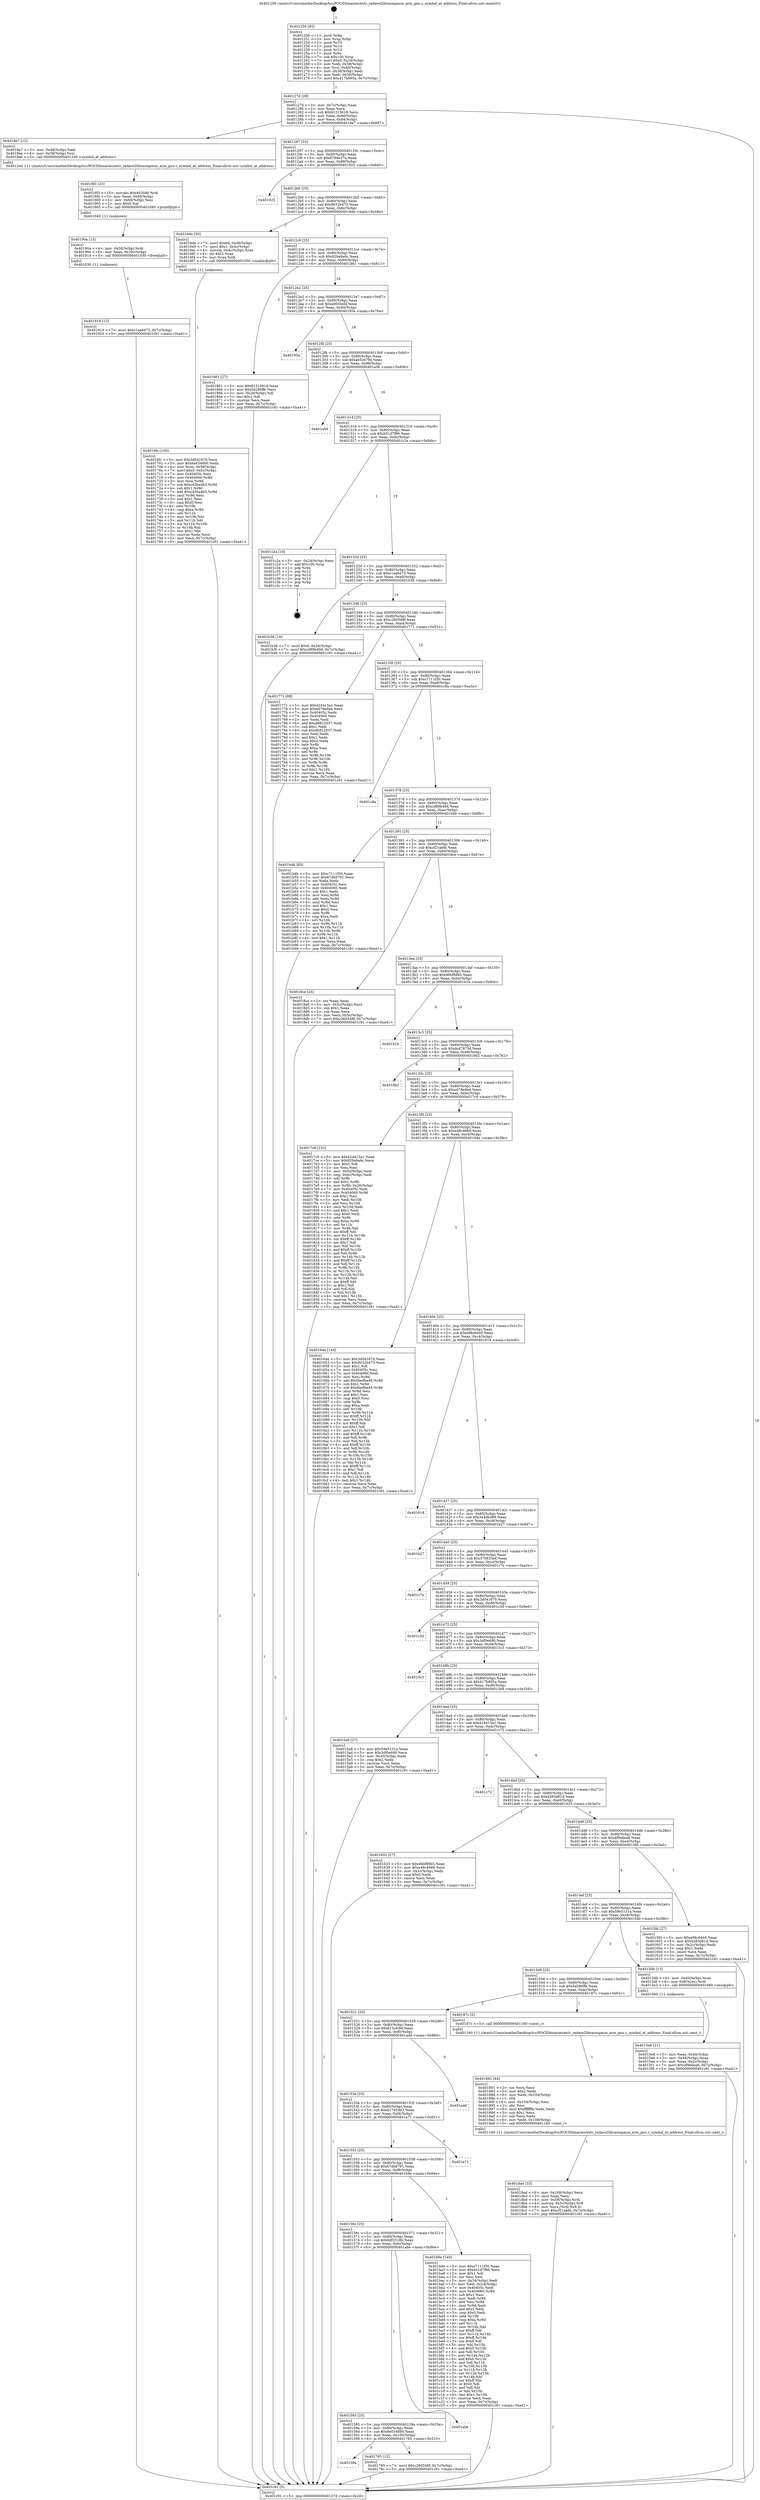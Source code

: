 digraph "0x401250" {
  label = "0x401250 (/mnt/c/Users/mathe/Desktop/tcc/POCII/binaries/extr_radare2librasmpasm_arm_gnu.c_symbol_at_address_Final-ollvm.out::main(0))"
  labelloc = "t"
  node[shape=record]

  Entry [label="",width=0.3,height=0.3,shape=circle,fillcolor=black,style=filled]
  "0x40127d" [label="{
     0x40127d [26]\l
     | [instrs]\l
     &nbsp;&nbsp;0x40127d \<+3\>: mov -0x7c(%rbp),%eax\l
     &nbsp;&nbsp;0x401280 \<+2\>: mov %eax,%ecx\l
     &nbsp;&nbsp;0x401282 \<+6\>: sub $0x81315618,%ecx\l
     &nbsp;&nbsp;0x401288 \<+3\>: mov %eax,-0x80(%rbp)\l
     &nbsp;&nbsp;0x40128b \<+6\>: mov %ecx,-0x84(%rbp)\l
     &nbsp;&nbsp;0x401291 \<+6\>: je 00000000004018e7 \<main+0x697\>\l
  }"]
  "0x4018e7" [label="{
     0x4018e7 [12]\l
     | [instrs]\l
     &nbsp;&nbsp;0x4018e7 \<+3\>: mov -0x48(%rbp),%edi\l
     &nbsp;&nbsp;0x4018ea \<+4\>: mov -0x58(%rbp),%rsi\l
     &nbsp;&nbsp;0x4018ee \<+5\>: call 0000000000401240 \<symbol_at_address\>\l
     | [calls]\l
     &nbsp;&nbsp;0x401240 \{1\} (/mnt/c/Users/mathe/Desktop/tcc/POCII/binaries/extr_radare2librasmpasm_arm_gnu.c_symbol_at_address_Final-ollvm.out::symbol_at_address)\l
  }"]
  "0x401297" [label="{
     0x401297 [25]\l
     | [instrs]\l
     &nbsp;&nbsp;0x401297 \<+5\>: jmp 000000000040129c \<main+0x4c\>\l
     &nbsp;&nbsp;0x40129c \<+3\>: mov -0x80(%rbp),%eax\l
     &nbsp;&nbsp;0x40129f \<+5\>: sub $0x8794b27a,%eax\l
     &nbsp;&nbsp;0x4012a4 \<+6\>: mov %eax,-0x88(%rbp)\l
     &nbsp;&nbsp;0x4012aa \<+6\>: je 0000000000401925 \<main+0x6d5\>\l
  }"]
  Exit [label="",width=0.3,height=0.3,shape=circle,fillcolor=black,style=filled,peripheries=2]
  "0x401925" [label="{
     0x401925\l
  }", style=dashed]
  "0x4012b0" [label="{
     0x4012b0 [25]\l
     | [instrs]\l
     &nbsp;&nbsp;0x4012b0 \<+5\>: jmp 00000000004012b5 \<main+0x65\>\l
     &nbsp;&nbsp;0x4012b5 \<+3\>: mov -0x80(%rbp),%eax\l
     &nbsp;&nbsp;0x4012b8 \<+5\>: sub $0x9032b473,%eax\l
     &nbsp;&nbsp;0x4012bd \<+6\>: mov %eax,-0x8c(%rbp)\l
     &nbsp;&nbsp;0x4012c3 \<+6\>: je 00000000004016de \<main+0x48e\>\l
  }"]
  "0x401919" [label="{
     0x401919 [12]\l
     | [instrs]\l
     &nbsp;&nbsp;0x401919 \<+7\>: movl $0xc1aa6d73,-0x7c(%rbp)\l
     &nbsp;&nbsp;0x401920 \<+5\>: jmp 0000000000401c91 \<main+0xa41\>\l
  }"]
  "0x4016de" [label="{
     0x4016de [30]\l
     | [instrs]\l
     &nbsp;&nbsp;0x4016de \<+7\>: movl $0x64,-0x48(%rbp)\l
     &nbsp;&nbsp;0x4016e5 \<+7\>: movl $0x1,-0x4c(%rbp)\l
     &nbsp;&nbsp;0x4016ec \<+4\>: movslq -0x4c(%rbp),%rax\l
     &nbsp;&nbsp;0x4016f0 \<+4\>: shl $0x2,%rax\l
     &nbsp;&nbsp;0x4016f4 \<+3\>: mov %rax,%rdi\l
     &nbsp;&nbsp;0x4016f7 \<+5\>: call 0000000000401050 \<malloc@plt\>\l
     | [calls]\l
     &nbsp;&nbsp;0x401050 \{1\} (unknown)\l
  }"]
  "0x4012c9" [label="{
     0x4012c9 [25]\l
     | [instrs]\l
     &nbsp;&nbsp;0x4012c9 \<+5\>: jmp 00000000004012ce \<main+0x7e\>\l
     &nbsp;&nbsp;0x4012ce \<+3\>: mov -0x80(%rbp),%eax\l
     &nbsp;&nbsp;0x4012d1 \<+5\>: sub $0x929a9a6c,%eax\l
     &nbsp;&nbsp;0x4012d6 \<+6\>: mov %eax,-0x90(%rbp)\l
     &nbsp;&nbsp;0x4012dc \<+6\>: je 0000000000401861 \<main+0x611\>\l
  }"]
  "0x40190a" [label="{
     0x40190a [15]\l
     | [instrs]\l
     &nbsp;&nbsp;0x40190a \<+4\>: mov -0x58(%rbp),%rdi\l
     &nbsp;&nbsp;0x40190e \<+6\>: mov %eax,-0x10c(%rbp)\l
     &nbsp;&nbsp;0x401914 \<+5\>: call 0000000000401030 \<free@plt\>\l
     | [calls]\l
     &nbsp;&nbsp;0x401030 \{1\} (unknown)\l
  }"]
  "0x401861" [label="{
     0x401861 [27]\l
     | [instrs]\l
     &nbsp;&nbsp;0x401861 \<+5\>: mov $0x81315618,%eax\l
     &nbsp;&nbsp;0x401866 \<+5\>: mov $0x5d286ffe,%ecx\l
     &nbsp;&nbsp;0x40186b \<+3\>: mov -0x26(%rbp),%dl\l
     &nbsp;&nbsp;0x40186e \<+3\>: test $0x1,%dl\l
     &nbsp;&nbsp;0x401871 \<+3\>: cmovne %ecx,%eax\l
     &nbsp;&nbsp;0x401874 \<+3\>: mov %eax,-0x7c(%rbp)\l
     &nbsp;&nbsp;0x401877 \<+5\>: jmp 0000000000401c91 \<main+0xa41\>\l
  }"]
  "0x4012e2" [label="{
     0x4012e2 [25]\l
     | [instrs]\l
     &nbsp;&nbsp;0x4012e2 \<+5\>: jmp 00000000004012e7 \<main+0x97\>\l
     &nbsp;&nbsp;0x4012e7 \<+3\>: mov -0x80(%rbp),%eax\l
     &nbsp;&nbsp;0x4012ea \<+5\>: sub $0xa0650ebf,%eax\l
     &nbsp;&nbsp;0x4012ef \<+6\>: mov %eax,-0x94(%rbp)\l
     &nbsp;&nbsp;0x4012f5 \<+6\>: je 000000000040195a \<main+0x70a\>\l
  }"]
  "0x4018f3" [label="{
     0x4018f3 [23]\l
     | [instrs]\l
     &nbsp;&nbsp;0x4018f3 \<+10\>: movabs $0x4020d6,%rdi\l
     &nbsp;&nbsp;0x4018fd \<+3\>: mov %eax,-0x60(%rbp)\l
     &nbsp;&nbsp;0x401900 \<+3\>: mov -0x60(%rbp),%esi\l
     &nbsp;&nbsp;0x401903 \<+2\>: mov $0x0,%al\l
     &nbsp;&nbsp;0x401905 \<+5\>: call 0000000000401040 \<printf@plt\>\l
     | [calls]\l
     &nbsp;&nbsp;0x401040 \{1\} (unknown)\l
  }"]
  "0x40195a" [label="{
     0x40195a\l
  }", style=dashed]
  "0x4012fb" [label="{
     0x4012fb [25]\l
     | [instrs]\l
     &nbsp;&nbsp;0x4012fb \<+5\>: jmp 0000000000401300 \<main+0xb0\>\l
     &nbsp;&nbsp;0x401300 \<+3\>: mov -0x80(%rbp),%eax\l
     &nbsp;&nbsp;0x401303 \<+5\>: sub $0xa65ce794,%eax\l
     &nbsp;&nbsp;0x401308 \<+6\>: mov %eax,-0x98(%rbp)\l
     &nbsp;&nbsp;0x40130e \<+6\>: je 0000000000401a56 \<main+0x806\>\l
  }"]
  "0x4018ad" [label="{
     0x4018ad [33]\l
     | [instrs]\l
     &nbsp;&nbsp;0x4018ad \<+6\>: mov -0x108(%rbp),%ecx\l
     &nbsp;&nbsp;0x4018b3 \<+3\>: imul %eax,%ecx\l
     &nbsp;&nbsp;0x4018b6 \<+4\>: mov -0x58(%rbp),%rdi\l
     &nbsp;&nbsp;0x4018ba \<+4\>: movslq -0x5c(%rbp),%r8\l
     &nbsp;&nbsp;0x4018be \<+4\>: mov %ecx,(%rdi,%r8,4)\l
     &nbsp;&nbsp;0x4018c2 \<+7\>: movl $0xcf21abfd,-0x7c(%rbp)\l
     &nbsp;&nbsp;0x4018c9 \<+5\>: jmp 0000000000401c91 \<main+0xa41\>\l
  }"]
  "0x401a56" [label="{
     0x401a56\l
  }", style=dashed]
  "0x401314" [label="{
     0x401314 [25]\l
     | [instrs]\l
     &nbsp;&nbsp;0x401314 \<+5\>: jmp 0000000000401319 \<main+0xc9\>\l
     &nbsp;&nbsp;0x401319 \<+3\>: mov -0x80(%rbp),%eax\l
     &nbsp;&nbsp;0x40131c \<+5\>: sub $0xb51d7f86,%eax\l
     &nbsp;&nbsp;0x401321 \<+6\>: mov %eax,-0x9c(%rbp)\l
     &nbsp;&nbsp;0x401327 \<+6\>: je 0000000000401c2a \<main+0x9da\>\l
  }"]
  "0x401881" [label="{
     0x401881 [44]\l
     | [instrs]\l
     &nbsp;&nbsp;0x401881 \<+2\>: xor %ecx,%ecx\l
     &nbsp;&nbsp;0x401883 \<+5\>: mov $0x2,%edx\l
     &nbsp;&nbsp;0x401888 \<+6\>: mov %edx,-0x104(%rbp)\l
     &nbsp;&nbsp;0x40188e \<+1\>: cltd\l
     &nbsp;&nbsp;0x40188f \<+6\>: mov -0x104(%rbp),%esi\l
     &nbsp;&nbsp;0x401895 \<+2\>: idiv %esi\l
     &nbsp;&nbsp;0x401897 \<+6\>: imul $0xfffffffe,%edx,%edx\l
     &nbsp;&nbsp;0x40189d \<+3\>: sub $0x1,%ecx\l
     &nbsp;&nbsp;0x4018a0 \<+2\>: sub %ecx,%edx\l
     &nbsp;&nbsp;0x4018a2 \<+6\>: mov %edx,-0x108(%rbp)\l
     &nbsp;&nbsp;0x4018a8 \<+5\>: call 0000000000401160 \<next_i\>\l
     | [calls]\l
     &nbsp;&nbsp;0x401160 \{1\} (/mnt/c/Users/mathe/Desktop/tcc/POCII/binaries/extr_radare2librasmpasm_arm_gnu.c_symbol_at_address_Final-ollvm.out::next_i)\l
  }"]
  "0x401c2a" [label="{
     0x401c2a [19]\l
     | [instrs]\l
     &nbsp;&nbsp;0x401c2a \<+3\>: mov -0x24(%rbp),%eax\l
     &nbsp;&nbsp;0x401c2d \<+7\>: add $0x100,%rsp\l
     &nbsp;&nbsp;0x401c34 \<+1\>: pop %rbx\l
     &nbsp;&nbsp;0x401c35 \<+2\>: pop %r12\l
     &nbsp;&nbsp;0x401c37 \<+2\>: pop %r14\l
     &nbsp;&nbsp;0x401c39 \<+2\>: pop %r15\l
     &nbsp;&nbsp;0x401c3b \<+1\>: pop %rbp\l
     &nbsp;&nbsp;0x401c3c \<+1\>: ret\l
  }"]
  "0x40132d" [label="{
     0x40132d [25]\l
     | [instrs]\l
     &nbsp;&nbsp;0x40132d \<+5\>: jmp 0000000000401332 \<main+0xe2\>\l
     &nbsp;&nbsp;0x401332 \<+3\>: mov -0x80(%rbp),%eax\l
     &nbsp;&nbsp;0x401335 \<+5\>: sub $0xc1aa6d73,%eax\l
     &nbsp;&nbsp;0x40133a \<+6\>: mov %eax,-0xa0(%rbp)\l
     &nbsp;&nbsp;0x401340 \<+6\>: je 0000000000401b38 \<main+0x8e8\>\l
  }"]
  "0x40159e" [label="{
     0x40159e\l
  }", style=dashed]
  "0x401b38" [label="{
     0x401b38 [19]\l
     | [instrs]\l
     &nbsp;&nbsp;0x401b38 \<+7\>: movl $0x0,-0x34(%rbp)\l
     &nbsp;&nbsp;0x401b3f \<+7\>: movl $0xcd89b49d,-0x7c(%rbp)\l
     &nbsp;&nbsp;0x401b46 \<+5\>: jmp 0000000000401c91 \<main+0xa41\>\l
  }"]
  "0x401346" [label="{
     0x401346 [25]\l
     | [instrs]\l
     &nbsp;&nbsp;0x401346 \<+5\>: jmp 000000000040134b \<main+0xfb\>\l
     &nbsp;&nbsp;0x40134b \<+3\>: mov -0x80(%rbp),%eax\l
     &nbsp;&nbsp;0x40134e \<+5\>: sub $0xc260548f,%eax\l
     &nbsp;&nbsp;0x401353 \<+6\>: mov %eax,-0xa4(%rbp)\l
     &nbsp;&nbsp;0x401359 \<+6\>: je 0000000000401771 \<main+0x521\>\l
  }"]
  "0x401765" [label="{
     0x401765 [12]\l
     | [instrs]\l
     &nbsp;&nbsp;0x401765 \<+7\>: movl $0xc260548f,-0x7c(%rbp)\l
     &nbsp;&nbsp;0x40176c \<+5\>: jmp 0000000000401c91 \<main+0xa41\>\l
  }"]
  "0x401771" [label="{
     0x401771 [88]\l
     | [instrs]\l
     &nbsp;&nbsp;0x401771 \<+5\>: mov $0x424415a1,%eax\l
     &nbsp;&nbsp;0x401776 \<+5\>: mov $0xe078e9a4,%ecx\l
     &nbsp;&nbsp;0x40177b \<+7\>: mov 0x40405c,%edx\l
     &nbsp;&nbsp;0x401782 \<+7\>: mov 0x404060,%esi\l
     &nbsp;&nbsp;0x401789 \<+2\>: mov %edx,%edi\l
     &nbsp;&nbsp;0x40178b \<+6\>: add $0xd6822037,%edi\l
     &nbsp;&nbsp;0x401791 \<+3\>: sub $0x1,%edi\l
     &nbsp;&nbsp;0x401794 \<+6\>: sub $0xd6822037,%edi\l
     &nbsp;&nbsp;0x40179a \<+3\>: imul %edi,%edx\l
     &nbsp;&nbsp;0x40179d \<+3\>: and $0x1,%edx\l
     &nbsp;&nbsp;0x4017a0 \<+3\>: cmp $0x0,%edx\l
     &nbsp;&nbsp;0x4017a3 \<+4\>: sete %r8b\l
     &nbsp;&nbsp;0x4017a7 \<+3\>: cmp $0xa,%esi\l
     &nbsp;&nbsp;0x4017aa \<+4\>: setl %r9b\l
     &nbsp;&nbsp;0x4017ae \<+3\>: mov %r8b,%r10b\l
     &nbsp;&nbsp;0x4017b1 \<+3\>: and %r9b,%r10b\l
     &nbsp;&nbsp;0x4017b4 \<+3\>: xor %r9b,%r8b\l
     &nbsp;&nbsp;0x4017b7 \<+3\>: or %r8b,%r10b\l
     &nbsp;&nbsp;0x4017ba \<+4\>: test $0x1,%r10b\l
     &nbsp;&nbsp;0x4017be \<+3\>: cmovne %ecx,%eax\l
     &nbsp;&nbsp;0x4017c1 \<+3\>: mov %eax,-0x7c(%rbp)\l
     &nbsp;&nbsp;0x4017c4 \<+5\>: jmp 0000000000401c91 \<main+0xa41\>\l
  }"]
  "0x40135f" [label="{
     0x40135f [25]\l
     | [instrs]\l
     &nbsp;&nbsp;0x40135f \<+5\>: jmp 0000000000401364 \<main+0x114\>\l
     &nbsp;&nbsp;0x401364 \<+3\>: mov -0x80(%rbp),%eax\l
     &nbsp;&nbsp;0x401367 \<+5\>: sub $0xc7111f30,%eax\l
     &nbsp;&nbsp;0x40136c \<+6\>: mov %eax,-0xa8(%rbp)\l
     &nbsp;&nbsp;0x401372 \<+6\>: je 0000000000401c8a \<main+0xa3a\>\l
  }"]
  "0x401585" [label="{
     0x401585 [25]\l
     | [instrs]\l
     &nbsp;&nbsp;0x401585 \<+5\>: jmp 000000000040158a \<main+0x33a\>\l
     &nbsp;&nbsp;0x40158a \<+3\>: mov -0x80(%rbp),%eax\l
     &nbsp;&nbsp;0x40158d \<+5\>: sub $0x6e0346b0,%eax\l
     &nbsp;&nbsp;0x401592 \<+6\>: mov %eax,-0x100(%rbp)\l
     &nbsp;&nbsp;0x401598 \<+6\>: je 0000000000401765 \<main+0x515\>\l
  }"]
  "0x401c8a" [label="{
     0x401c8a\l
  }", style=dashed]
  "0x401378" [label="{
     0x401378 [25]\l
     | [instrs]\l
     &nbsp;&nbsp;0x401378 \<+5\>: jmp 000000000040137d \<main+0x12d\>\l
     &nbsp;&nbsp;0x40137d \<+3\>: mov -0x80(%rbp),%eax\l
     &nbsp;&nbsp;0x401380 \<+5\>: sub $0xcd89b49d,%eax\l
     &nbsp;&nbsp;0x401385 \<+6\>: mov %eax,-0xac(%rbp)\l
     &nbsp;&nbsp;0x40138b \<+6\>: je 0000000000401b4b \<main+0x8fb\>\l
  }"]
  "0x401abe" [label="{
     0x401abe\l
  }", style=dashed]
  "0x401b4b" [label="{
     0x401b4b [83]\l
     | [instrs]\l
     &nbsp;&nbsp;0x401b4b \<+5\>: mov $0xc7111f30,%eax\l
     &nbsp;&nbsp;0x401b50 \<+5\>: mov $0x67db6791,%ecx\l
     &nbsp;&nbsp;0x401b55 \<+2\>: xor %edx,%edx\l
     &nbsp;&nbsp;0x401b57 \<+7\>: mov 0x40405c,%esi\l
     &nbsp;&nbsp;0x401b5e \<+7\>: mov 0x404060,%edi\l
     &nbsp;&nbsp;0x401b65 \<+3\>: sub $0x1,%edx\l
     &nbsp;&nbsp;0x401b68 \<+3\>: mov %esi,%r8d\l
     &nbsp;&nbsp;0x401b6b \<+3\>: add %edx,%r8d\l
     &nbsp;&nbsp;0x401b6e \<+4\>: imul %r8d,%esi\l
     &nbsp;&nbsp;0x401b72 \<+3\>: and $0x1,%esi\l
     &nbsp;&nbsp;0x401b75 \<+3\>: cmp $0x0,%esi\l
     &nbsp;&nbsp;0x401b78 \<+4\>: sete %r9b\l
     &nbsp;&nbsp;0x401b7c \<+3\>: cmp $0xa,%edi\l
     &nbsp;&nbsp;0x401b7f \<+4\>: setl %r10b\l
     &nbsp;&nbsp;0x401b83 \<+3\>: mov %r9b,%r11b\l
     &nbsp;&nbsp;0x401b86 \<+3\>: and %r10b,%r11b\l
     &nbsp;&nbsp;0x401b89 \<+3\>: xor %r10b,%r9b\l
     &nbsp;&nbsp;0x401b8c \<+3\>: or %r9b,%r11b\l
     &nbsp;&nbsp;0x401b8f \<+4\>: test $0x1,%r11b\l
     &nbsp;&nbsp;0x401b93 \<+3\>: cmovne %ecx,%eax\l
     &nbsp;&nbsp;0x401b96 \<+3\>: mov %eax,-0x7c(%rbp)\l
     &nbsp;&nbsp;0x401b99 \<+5\>: jmp 0000000000401c91 \<main+0xa41\>\l
  }"]
  "0x401391" [label="{
     0x401391 [25]\l
     | [instrs]\l
     &nbsp;&nbsp;0x401391 \<+5\>: jmp 0000000000401396 \<main+0x146\>\l
     &nbsp;&nbsp;0x401396 \<+3\>: mov -0x80(%rbp),%eax\l
     &nbsp;&nbsp;0x401399 \<+5\>: sub $0xcf21abfd,%eax\l
     &nbsp;&nbsp;0x40139e \<+6\>: mov %eax,-0xb0(%rbp)\l
     &nbsp;&nbsp;0x4013a4 \<+6\>: je 00000000004018ce \<main+0x67e\>\l
  }"]
  "0x40156c" [label="{
     0x40156c [25]\l
     | [instrs]\l
     &nbsp;&nbsp;0x40156c \<+5\>: jmp 0000000000401571 \<main+0x321\>\l
     &nbsp;&nbsp;0x401571 \<+3\>: mov -0x80(%rbp),%eax\l
     &nbsp;&nbsp;0x401574 \<+5\>: sub $0x6df2318b,%eax\l
     &nbsp;&nbsp;0x401579 \<+6\>: mov %eax,-0xfc(%rbp)\l
     &nbsp;&nbsp;0x40157f \<+6\>: je 0000000000401abe \<main+0x86e\>\l
  }"]
  "0x4018ce" [label="{
     0x4018ce [25]\l
     | [instrs]\l
     &nbsp;&nbsp;0x4018ce \<+2\>: xor %eax,%eax\l
     &nbsp;&nbsp;0x4018d0 \<+3\>: mov -0x5c(%rbp),%ecx\l
     &nbsp;&nbsp;0x4018d3 \<+3\>: sub $0x1,%eax\l
     &nbsp;&nbsp;0x4018d6 \<+2\>: sub %eax,%ecx\l
     &nbsp;&nbsp;0x4018d8 \<+3\>: mov %ecx,-0x5c(%rbp)\l
     &nbsp;&nbsp;0x4018db \<+7\>: movl $0xc260548f,-0x7c(%rbp)\l
     &nbsp;&nbsp;0x4018e2 \<+5\>: jmp 0000000000401c91 \<main+0xa41\>\l
  }"]
  "0x4013aa" [label="{
     0x4013aa [25]\l
     | [instrs]\l
     &nbsp;&nbsp;0x4013aa \<+5\>: jmp 00000000004013af \<main+0x15f\>\l
     &nbsp;&nbsp;0x4013af \<+3\>: mov -0x80(%rbp),%eax\l
     &nbsp;&nbsp;0x4013b2 \<+5\>: sub $0xd6bf88b5,%eax\l
     &nbsp;&nbsp;0x4013b7 \<+6\>: mov %eax,-0xb4(%rbp)\l
     &nbsp;&nbsp;0x4013bd \<+6\>: je 0000000000401b1b \<main+0x8cb\>\l
  }"]
  "0x401b9e" [label="{
     0x401b9e [140]\l
     | [instrs]\l
     &nbsp;&nbsp;0x401b9e \<+5\>: mov $0xc7111f30,%eax\l
     &nbsp;&nbsp;0x401ba3 \<+5\>: mov $0xb51d7f86,%ecx\l
     &nbsp;&nbsp;0x401ba8 \<+2\>: mov $0x1,%dl\l
     &nbsp;&nbsp;0x401baa \<+2\>: xor %esi,%esi\l
     &nbsp;&nbsp;0x401bac \<+3\>: mov -0x34(%rbp),%edi\l
     &nbsp;&nbsp;0x401baf \<+3\>: mov %edi,-0x24(%rbp)\l
     &nbsp;&nbsp;0x401bb2 \<+7\>: mov 0x40405c,%edi\l
     &nbsp;&nbsp;0x401bb9 \<+8\>: mov 0x404060,%r8d\l
     &nbsp;&nbsp;0x401bc1 \<+3\>: sub $0x1,%esi\l
     &nbsp;&nbsp;0x401bc4 \<+3\>: mov %edi,%r9d\l
     &nbsp;&nbsp;0x401bc7 \<+3\>: add %esi,%r9d\l
     &nbsp;&nbsp;0x401bca \<+4\>: imul %r9d,%edi\l
     &nbsp;&nbsp;0x401bce \<+3\>: and $0x1,%edi\l
     &nbsp;&nbsp;0x401bd1 \<+3\>: cmp $0x0,%edi\l
     &nbsp;&nbsp;0x401bd4 \<+4\>: sete %r10b\l
     &nbsp;&nbsp;0x401bd8 \<+4\>: cmp $0xa,%r8d\l
     &nbsp;&nbsp;0x401bdc \<+4\>: setl %r11b\l
     &nbsp;&nbsp;0x401be0 \<+3\>: mov %r10b,%bl\l
     &nbsp;&nbsp;0x401be3 \<+3\>: xor $0xff,%bl\l
     &nbsp;&nbsp;0x401be6 \<+3\>: mov %r11b,%r14b\l
     &nbsp;&nbsp;0x401be9 \<+4\>: xor $0xff,%r14b\l
     &nbsp;&nbsp;0x401bed \<+3\>: xor $0x0,%dl\l
     &nbsp;&nbsp;0x401bf0 \<+3\>: mov %bl,%r15b\l
     &nbsp;&nbsp;0x401bf3 \<+4\>: and $0x0,%r15b\l
     &nbsp;&nbsp;0x401bf7 \<+3\>: and %dl,%r10b\l
     &nbsp;&nbsp;0x401bfa \<+3\>: mov %r14b,%r12b\l
     &nbsp;&nbsp;0x401bfd \<+4\>: and $0x0,%r12b\l
     &nbsp;&nbsp;0x401c01 \<+3\>: and %dl,%r11b\l
     &nbsp;&nbsp;0x401c04 \<+3\>: or %r10b,%r15b\l
     &nbsp;&nbsp;0x401c07 \<+3\>: or %r11b,%r12b\l
     &nbsp;&nbsp;0x401c0a \<+3\>: xor %r12b,%r15b\l
     &nbsp;&nbsp;0x401c0d \<+3\>: or %r14b,%bl\l
     &nbsp;&nbsp;0x401c10 \<+3\>: xor $0xff,%bl\l
     &nbsp;&nbsp;0x401c13 \<+3\>: or $0x0,%dl\l
     &nbsp;&nbsp;0x401c16 \<+2\>: and %dl,%bl\l
     &nbsp;&nbsp;0x401c18 \<+3\>: or %bl,%r15b\l
     &nbsp;&nbsp;0x401c1b \<+4\>: test $0x1,%r15b\l
     &nbsp;&nbsp;0x401c1f \<+3\>: cmovne %ecx,%eax\l
     &nbsp;&nbsp;0x401c22 \<+3\>: mov %eax,-0x7c(%rbp)\l
     &nbsp;&nbsp;0x401c25 \<+5\>: jmp 0000000000401c91 \<main+0xa41\>\l
  }"]
  "0x401b1b" [label="{
     0x401b1b\l
  }", style=dashed]
  "0x4013c3" [label="{
     0x4013c3 [25]\l
     | [instrs]\l
     &nbsp;&nbsp;0x4013c3 \<+5\>: jmp 00000000004013c8 \<main+0x178\>\l
     &nbsp;&nbsp;0x4013c8 \<+3\>: mov -0x80(%rbp),%eax\l
     &nbsp;&nbsp;0x4013cb \<+5\>: sub $0xdcd7973d,%eax\l
     &nbsp;&nbsp;0x4013d0 \<+6\>: mov %eax,-0xb8(%rbp)\l
     &nbsp;&nbsp;0x4013d6 \<+6\>: je 00000000004019b2 \<main+0x762\>\l
  }"]
  "0x401553" [label="{
     0x401553 [25]\l
     | [instrs]\l
     &nbsp;&nbsp;0x401553 \<+5\>: jmp 0000000000401558 \<main+0x308\>\l
     &nbsp;&nbsp;0x401558 \<+3\>: mov -0x80(%rbp),%eax\l
     &nbsp;&nbsp;0x40155b \<+5\>: sub $0x67db6791,%eax\l
     &nbsp;&nbsp;0x401560 \<+6\>: mov %eax,-0xf8(%rbp)\l
     &nbsp;&nbsp;0x401566 \<+6\>: je 0000000000401b9e \<main+0x94e\>\l
  }"]
  "0x4019b2" [label="{
     0x4019b2\l
  }", style=dashed]
  "0x4013dc" [label="{
     0x4013dc [25]\l
     | [instrs]\l
     &nbsp;&nbsp;0x4013dc \<+5\>: jmp 00000000004013e1 \<main+0x191\>\l
     &nbsp;&nbsp;0x4013e1 \<+3\>: mov -0x80(%rbp),%eax\l
     &nbsp;&nbsp;0x4013e4 \<+5\>: sub $0xe078e9a4,%eax\l
     &nbsp;&nbsp;0x4013e9 \<+6\>: mov %eax,-0xbc(%rbp)\l
     &nbsp;&nbsp;0x4013ef \<+6\>: je 00000000004017c9 \<main+0x579\>\l
  }"]
  "0x401a71" [label="{
     0x401a71\l
  }", style=dashed]
  "0x4017c9" [label="{
     0x4017c9 [152]\l
     | [instrs]\l
     &nbsp;&nbsp;0x4017c9 \<+5\>: mov $0x424415a1,%eax\l
     &nbsp;&nbsp;0x4017ce \<+5\>: mov $0x929a9a6c,%ecx\l
     &nbsp;&nbsp;0x4017d3 \<+2\>: mov $0x1,%dl\l
     &nbsp;&nbsp;0x4017d5 \<+2\>: xor %esi,%esi\l
     &nbsp;&nbsp;0x4017d7 \<+3\>: mov -0x5c(%rbp),%edi\l
     &nbsp;&nbsp;0x4017da \<+3\>: cmp -0x4c(%rbp),%edi\l
     &nbsp;&nbsp;0x4017dd \<+4\>: setl %r8b\l
     &nbsp;&nbsp;0x4017e1 \<+4\>: and $0x1,%r8b\l
     &nbsp;&nbsp;0x4017e5 \<+4\>: mov %r8b,-0x26(%rbp)\l
     &nbsp;&nbsp;0x4017e9 \<+7\>: mov 0x40405c,%edi\l
     &nbsp;&nbsp;0x4017f0 \<+8\>: mov 0x404060,%r9d\l
     &nbsp;&nbsp;0x4017f8 \<+3\>: sub $0x1,%esi\l
     &nbsp;&nbsp;0x4017fb \<+3\>: mov %edi,%r10d\l
     &nbsp;&nbsp;0x4017fe \<+3\>: add %esi,%r10d\l
     &nbsp;&nbsp;0x401801 \<+4\>: imul %r10d,%edi\l
     &nbsp;&nbsp;0x401805 \<+3\>: and $0x1,%edi\l
     &nbsp;&nbsp;0x401808 \<+3\>: cmp $0x0,%edi\l
     &nbsp;&nbsp;0x40180b \<+4\>: sete %r8b\l
     &nbsp;&nbsp;0x40180f \<+4\>: cmp $0xa,%r9d\l
     &nbsp;&nbsp;0x401813 \<+4\>: setl %r11b\l
     &nbsp;&nbsp;0x401817 \<+3\>: mov %r8b,%bl\l
     &nbsp;&nbsp;0x40181a \<+3\>: xor $0xff,%bl\l
     &nbsp;&nbsp;0x40181d \<+3\>: mov %r11b,%r14b\l
     &nbsp;&nbsp;0x401820 \<+4\>: xor $0xff,%r14b\l
     &nbsp;&nbsp;0x401824 \<+3\>: xor $0x1,%dl\l
     &nbsp;&nbsp;0x401827 \<+3\>: mov %bl,%r15b\l
     &nbsp;&nbsp;0x40182a \<+4\>: and $0xff,%r15b\l
     &nbsp;&nbsp;0x40182e \<+3\>: and %dl,%r8b\l
     &nbsp;&nbsp;0x401831 \<+3\>: mov %r14b,%r12b\l
     &nbsp;&nbsp;0x401834 \<+4\>: and $0xff,%r12b\l
     &nbsp;&nbsp;0x401838 \<+3\>: and %dl,%r11b\l
     &nbsp;&nbsp;0x40183b \<+3\>: or %r8b,%r15b\l
     &nbsp;&nbsp;0x40183e \<+3\>: or %r11b,%r12b\l
     &nbsp;&nbsp;0x401841 \<+3\>: xor %r12b,%r15b\l
     &nbsp;&nbsp;0x401844 \<+3\>: or %r14b,%bl\l
     &nbsp;&nbsp;0x401847 \<+3\>: xor $0xff,%bl\l
     &nbsp;&nbsp;0x40184a \<+3\>: or $0x1,%dl\l
     &nbsp;&nbsp;0x40184d \<+2\>: and %dl,%bl\l
     &nbsp;&nbsp;0x40184f \<+3\>: or %bl,%r15b\l
     &nbsp;&nbsp;0x401852 \<+4\>: test $0x1,%r15b\l
     &nbsp;&nbsp;0x401856 \<+3\>: cmovne %ecx,%eax\l
     &nbsp;&nbsp;0x401859 \<+3\>: mov %eax,-0x7c(%rbp)\l
     &nbsp;&nbsp;0x40185c \<+5\>: jmp 0000000000401c91 \<main+0xa41\>\l
  }"]
  "0x4013f5" [label="{
     0x4013f5 [25]\l
     | [instrs]\l
     &nbsp;&nbsp;0x4013f5 \<+5\>: jmp 00000000004013fa \<main+0x1aa\>\l
     &nbsp;&nbsp;0x4013fa \<+3\>: mov -0x80(%rbp),%eax\l
     &nbsp;&nbsp;0x4013fd \<+5\>: sub $0xe48c4666,%eax\l
     &nbsp;&nbsp;0x401402 \<+6\>: mov %eax,-0xc0(%rbp)\l
     &nbsp;&nbsp;0x401408 \<+6\>: je 000000000040164e \<main+0x3fe\>\l
  }"]
  "0x40153a" [label="{
     0x40153a [25]\l
     | [instrs]\l
     &nbsp;&nbsp;0x40153a \<+5\>: jmp 000000000040153f \<main+0x2ef\>\l
     &nbsp;&nbsp;0x40153f \<+3\>: mov -0x80(%rbp),%eax\l
     &nbsp;&nbsp;0x401542 \<+5\>: sub $0x61745db3,%eax\l
     &nbsp;&nbsp;0x401547 \<+6\>: mov %eax,-0xf4(%rbp)\l
     &nbsp;&nbsp;0x40154d \<+6\>: je 0000000000401a71 \<main+0x821\>\l
  }"]
  "0x40164e" [label="{
     0x40164e [144]\l
     | [instrs]\l
     &nbsp;&nbsp;0x40164e \<+5\>: mov $0x3d041670,%eax\l
     &nbsp;&nbsp;0x401653 \<+5\>: mov $0x9032b473,%ecx\l
     &nbsp;&nbsp;0x401658 \<+2\>: mov $0x1,%dl\l
     &nbsp;&nbsp;0x40165a \<+7\>: mov 0x40405c,%esi\l
     &nbsp;&nbsp;0x401661 \<+7\>: mov 0x404060,%edi\l
     &nbsp;&nbsp;0x401668 \<+3\>: mov %esi,%r8d\l
     &nbsp;&nbsp;0x40166b \<+7\>: add $0x9aefba48,%r8d\l
     &nbsp;&nbsp;0x401672 \<+4\>: sub $0x1,%r8d\l
     &nbsp;&nbsp;0x401676 \<+7\>: sub $0x9aefba48,%r8d\l
     &nbsp;&nbsp;0x40167d \<+4\>: imul %r8d,%esi\l
     &nbsp;&nbsp;0x401681 \<+3\>: and $0x1,%esi\l
     &nbsp;&nbsp;0x401684 \<+3\>: cmp $0x0,%esi\l
     &nbsp;&nbsp;0x401687 \<+4\>: sete %r9b\l
     &nbsp;&nbsp;0x40168b \<+3\>: cmp $0xa,%edi\l
     &nbsp;&nbsp;0x40168e \<+4\>: setl %r10b\l
     &nbsp;&nbsp;0x401692 \<+3\>: mov %r9b,%r11b\l
     &nbsp;&nbsp;0x401695 \<+4\>: xor $0xff,%r11b\l
     &nbsp;&nbsp;0x401699 \<+3\>: mov %r10b,%bl\l
     &nbsp;&nbsp;0x40169c \<+3\>: xor $0xff,%bl\l
     &nbsp;&nbsp;0x40169f \<+3\>: xor $0x1,%dl\l
     &nbsp;&nbsp;0x4016a2 \<+3\>: mov %r11b,%r14b\l
     &nbsp;&nbsp;0x4016a5 \<+4\>: and $0xff,%r14b\l
     &nbsp;&nbsp;0x4016a9 \<+3\>: and %dl,%r9b\l
     &nbsp;&nbsp;0x4016ac \<+3\>: mov %bl,%r15b\l
     &nbsp;&nbsp;0x4016af \<+4\>: and $0xff,%r15b\l
     &nbsp;&nbsp;0x4016b3 \<+3\>: and %dl,%r10b\l
     &nbsp;&nbsp;0x4016b6 \<+3\>: or %r9b,%r14b\l
     &nbsp;&nbsp;0x4016b9 \<+3\>: or %r10b,%r15b\l
     &nbsp;&nbsp;0x4016bc \<+3\>: xor %r15b,%r14b\l
     &nbsp;&nbsp;0x4016bf \<+3\>: or %bl,%r11b\l
     &nbsp;&nbsp;0x4016c2 \<+4\>: xor $0xff,%r11b\l
     &nbsp;&nbsp;0x4016c6 \<+3\>: or $0x1,%dl\l
     &nbsp;&nbsp;0x4016c9 \<+3\>: and %dl,%r11b\l
     &nbsp;&nbsp;0x4016cc \<+3\>: or %r11b,%r14b\l
     &nbsp;&nbsp;0x4016cf \<+4\>: test $0x1,%r14b\l
     &nbsp;&nbsp;0x4016d3 \<+3\>: cmovne %ecx,%eax\l
     &nbsp;&nbsp;0x4016d6 \<+3\>: mov %eax,-0x7c(%rbp)\l
     &nbsp;&nbsp;0x4016d9 \<+5\>: jmp 0000000000401c91 \<main+0xa41\>\l
  }"]
  "0x40140e" [label="{
     0x40140e [25]\l
     | [instrs]\l
     &nbsp;&nbsp;0x40140e \<+5\>: jmp 0000000000401413 \<main+0x1c3\>\l
     &nbsp;&nbsp;0x401413 \<+3\>: mov -0x80(%rbp),%eax\l
     &nbsp;&nbsp;0x401416 \<+5\>: sub $0xe98c6d40,%eax\l
     &nbsp;&nbsp;0x40141b \<+6\>: mov %eax,-0xc4(%rbp)\l
     &nbsp;&nbsp;0x401421 \<+6\>: je 0000000000401618 \<main+0x3c8\>\l
  }"]
  "0x401add" [label="{
     0x401add\l
  }", style=dashed]
  "0x401618" [label="{
     0x401618\l
  }", style=dashed]
  "0x401427" [label="{
     0x401427 [25]\l
     | [instrs]\l
     &nbsp;&nbsp;0x401427 \<+5\>: jmp 000000000040142c \<main+0x1dc\>\l
     &nbsp;&nbsp;0x40142c \<+3\>: mov -0x80(%rbp),%eax\l
     &nbsp;&nbsp;0x40142f \<+5\>: sub $0x344db389,%eax\l
     &nbsp;&nbsp;0x401434 \<+6\>: mov %eax,-0xc8(%rbp)\l
     &nbsp;&nbsp;0x40143a \<+6\>: je 0000000000401b27 \<main+0x8d7\>\l
  }"]
  "0x401521" [label="{
     0x401521 [25]\l
     | [instrs]\l
     &nbsp;&nbsp;0x401521 \<+5\>: jmp 0000000000401526 \<main+0x2d6\>\l
     &nbsp;&nbsp;0x401526 \<+3\>: mov -0x80(%rbp),%eax\l
     &nbsp;&nbsp;0x401529 \<+5\>: sub $0x613cfc9d,%eax\l
     &nbsp;&nbsp;0x40152e \<+6\>: mov %eax,-0xf0(%rbp)\l
     &nbsp;&nbsp;0x401534 \<+6\>: je 0000000000401add \<main+0x88d\>\l
  }"]
  "0x401b27" [label="{
     0x401b27\l
  }", style=dashed]
  "0x401440" [label="{
     0x401440 [25]\l
     | [instrs]\l
     &nbsp;&nbsp;0x401440 \<+5\>: jmp 0000000000401445 \<main+0x1f5\>\l
     &nbsp;&nbsp;0x401445 \<+3\>: mov -0x80(%rbp),%eax\l
     &nbsp;&nbsp;0x401448 \<+5\>: sub $0x370833a6,%eax\l
     &nbsp;&nbsp;0x40144d \<+6\>: mov %eax,-0xcc(%rbp)\l
     &nbsp;&nbsp;0x401453 \<+6\>: je 0000000000401c7e \<main+0xa2e\>\l
  }"]
  "0x40187c" [label="{
     0x40187c [5]\l
     | [instrs]\l
     &nbsp;&nbsp;0x40187c \<+5\>: call 0000000000401160 \<next_i\>\l
     | [calls]\l
     &nbsp;&nbsp;0x401160 \{1\} (/mnt/c/Users/mathe/Desktop/tcc/POCII/binaries/extr_radare2librasmpasm_arm_gnu.c_symbol_at_address_Final-ollvm.out::next_i)\l
  }"]
  "0x401c7e" [label="{
     0x401c7e\l
  }", style=dashed]
  "0x401459" [label="{
     0x401459 [25]\l
     | [instrs]\l
     &nbsp;&nbsp;0x401459 \<+5\>: jmp 000000000040145e \<main+0x20e\>\l
     &nbsp;&nbsp;0x40145e \<+3\>: mov -0x80(%rbp),%eax\l
     &nbsp;&nbsp;0x401461 \<+5\>: sub $0x3d041670,%eax\l
     &nbsp;&nbsp;0x401466 \<+6\>: mov %eax,-0xd0(%rbp)\l
     &nbsp;&nbsp;0x40146c \<+6\>: je 0000000000401c3d \<main+0x9ed\>\l
  }"]
  "0x4016fc" [label="{
     0x4016fc [105]\l
     | [instrs]\l
     &nbsp;&nbsp;0x4016fc \<+5\>: mov $0x3d041670,%ecx\l
     &nbsp;&nbsp;0x401701 \<+5\>: mov $0x6e0346b0,%edx\l
     &nbsp;&nbsp;0x401706 \<+4\>: mov %rax,-0x58(%rbp)\l
     &nbsp;&nbsp;0x40170a \<+7\>: movl $0x0,-0x5c(%rbp)\l
     &nbsp;&nbsp;0x401711 \<+7\>: mov 0x40405c,%esi\l
     &nbsp;&nbsp;0x401718 \<+8\>: mov 0x404060,%r8d\l
     &nbsp;&nbsp;0x401720 \<+3\>: mov %esi,%r9d\l
     &nbsp;&nbsp;0x401723 \<+7\>: sub $0xc450a4b3,%r9d\l
     &nbsp;&nbsp;0x40172a \<+4\>: sub $0x1,%r9d\l
     &nbsp;&nbsp;0x40172e \<+7\>: add $0xc450a4b3,%r9d\l
     &nbsp;&nbsp;0x401735 \<+4\>: imul %r9d,%esi\l
     &nbsp;&nbsp;0x401739 \<+3\>: and $0x1,%esi\l
     &nbsp;&nbsp;0x40173c \<+3\>: cmp $0x0,%esi\l
     &nbsp;&nbsp;0x40173f \<+4\>: sete %r10b\l
     &nbsp;&nbsp;0x401743 \<+4\>: cmp $0xa,%r8d\l
     &nbsp;&nbsp;0x401747 \<+4\>: setl %r11b\l
     &nbsp;&nbsp;0x40174b \<+3\>: mov %r10b,%bl\l
     &nbsp;&nbsp;0x40174e \<+3\>: and %r11b,%bl\l
     &nbsp;&nbsp;0x401751 \<+3\>: xor %r11b,%r10b\l
     &nbsp;&nbsp;0x401754 \<+3\>: or %r10b,%bl\l
     &nbsp;&nbsp;0x401757 \<+3\>: test $0x1,%bl\l
     &nbsp;&nbsp;0x40175a \<+3\>: cmovne %edx,%ecx\l
     &nbsp;&nbsp;0x40175d \<+3\>: mov %ecx,-0x7c(%rbp)\l
     &nbsp;&nbsp;0x401760 \<+5\>: jmp 0000000000401c91 \<main+0xa41\>\l
  }"]
  "0x401c3d" [label="{
     0x401c3d\l
  }", style=dashed]
  "0x401472" [label="{
     0x401472 [25]\l
     | [instrs]\l
     &nbsp;&nbsp;0x401472 \<+5\>: jmp 0000000000401477 \<main+0x227\>\l
     &nbsp;&nbsp;0x401477 \<+3\>: mov -0x80(%rbp),%eax\l
     &nbsp;&nbsp;0x40147a \<+5\>: sub $0x3df0e690,%eax\l
     &nbsp;&nbsp;0x40147f \<+6\>: mov %eax,-0xd4(%rbp)\l
     &nbsp;&nbsp;0x401485 \<+6\>: je 00000000004015c3 \<main+0x373\>\l
  }"]
  "0x4015e8" [label="{
     0x4015e8 [21]\l
     | [instrs]\l
     &nbsp;&nbsp;0x4015e8 \<+3\>: mov %eax,-0x44(%rbp)\l
     &nbsp;&nbsp;0x4015eb \<+3\>: mov -0x44(%rbp),%eax\l
     &nbsp;&nbsp;0x4015ee \<+3\>: mov %eax,-0x2c(%rbp)\l
     &nbsp;&nbsp;0x4015f1 \<+7\>: movl $0x4f9e6ea6,-0x7c(%rbp)\l
     &nbsp;&nbsp;0x4015f8 \<+5\>: jmp 0000000000401c91 \<main+0xa41\>\l
  }"]
  "0x4015c3" [label="{
     0x4015c3\l
  }", style=dashed]
  "0x40148b" [label="{
     0x40148b [25]\l
     | [instrs]\l
     &nbsp;&nbsp;0x40148b \<+5\>: jmp 0000000000401490 \<main+0x240\>\l
     &nbsp;&nbsp;0x401490 \<+3\>: mov -0x80(%rbp),%eax\l
     &nbsp;&nbsp;0x401493 \<+5\>: sub $0x417b895a,%eax\l
     &nbsp;&nbsp;0x401498 \<+6\>: mov %eax,-0xd8(%rbp)\l
     &nbsp;&nbsp;0x40149e \<+6\>: je 00000000004015a8 \<main+0x358\>\l
  }"]
  "0x401508" [label="{
     0x401508 [25]\l
     | [instrs]\l
     &nbsp;&nbsp;0x401508 \<+5\>: jmp 000000000040150d \<main+0x2bd\>\l
     &nbsp;&nbsp;0x40150d \<+3\>: mov -0x80(%rbp),%eax\l
     &nbsp;&nbsp;0x401510 \<+5\>: sub $0x5d286ffe,%eax\l
     &nbsp;&nbsp;0x401515 \<+6\>: mov %eax,-0xec(%rbp)\l
     &nbsp;&nbsp;0x40151b \<+6\>: je 000000000040187c \<main+0x62c\>\l
  }"]
  "0x4015a8" [label="{
     0x4015a8 [27]\l
     | [instrs]\l
     &nbsp;&nbsp;0x4015a8 \<+5\>: mov $0x59e5131a,%eax\l
     &nbsp;&nbsp;0x4015ad \<+5\>: mov $0x3df0e690,%ecx\l
     &nbsp;&nbsp;0x4015b2 \<+3\>: mov -0x30(%rbp),%edx\l
     &nbsp;&nbsp;0x4015b5 \<+3\>: cmp $0x2,%edx\l
     &nbsp;&nbsp;0x4015b8 \<+3\>: cmovne %ecx,%eax\l
     &nbsp;&nbsp;0x4015bb \<+3\>: mov %eax,-0x7c(%rbp)\l
     &nbsp;&nbsp;0x4015be \<+5\>: jmp 0000000000401c91 \<main+0xa41\>\l
  }"]
  "0x4014a4" [label="{
     0x4014a4 [25]\l
     | [instrs]\l
     &nbsp;&nbsp;0x4014a4 \<+5\>: jmp 00000000004014a9 \<main+0x259\>\l
     &nbsp;&nbsp;0x4014a9 \<+3\>: mov -0x80(%rbp),%eax\l
     &nbsp;&nbsp;0x4014ac \<+5\>: sub $0x424415a1,%eax\l
     &nbsp;&nbsp;0x4014b1 \<+6\>: mov %eax,-0xdc(%rbp)\l
     &nbsp;&nbsp;0x4014b7 \<+6\>: je 0000000000401c72 \<main+0xa22\>\l
  }"]
  "0x401c91" [label="{
     0x401c91 [5]\l
     | [instrs]\l
     &nbsp;&nbsp;0x401c91 \<+5\>: jmp 000000000040127d \<main+0x2d\>\l
  }"]
  "0x401250" [label="{
     0x401250 [45]\l
     | [instrs]\l
     &nbsp;&nbsp;0x401250 \<+1\>: push %rbp\l
     &nbsp;&nbsp;0x401251 \<+3\>: mov %rsp,%rbp\l
     &nbsp;&nbsp;0x401254 \<+2\>: push %r15\l
     &nbsp;&nbsp;0x401256 \<+2\>: push %r14\l
     &nbsp;&nbsp;0x401258 \<+2\>: push %r12\l
     &nbsp;&nbsp;0x40125a \<+1\>: push %rbx\l
     &nbsp;&nbsp;0x40125b \<+7\>: sub $0x100,%rsp\l
     &nbsp;&nbsp;0x401262 \<+7\>: movl $0x0,-0x34(%rbp)\l
     &nbsp;&nbsp;0x401269 \<+3\>: mov %edi,-0x38(%rbp)\l
     &nbsp;&nbsp;0x40126c \<+4\>: mov %rsi,-0x40(%rbp)\l
     &nbsp;&nbsp;0x401270 \<+3\>: mov -0x38(%rbp),%edi\l
     &nbsp;&nbsp;0x401273 \<+3\>: mov %edi,-0x30(%rbp)\l
     &nbsp;&nbsp;0x401276 \<+7\>: movl $0x417b895a,-0x7c(%rbp)\l
  }"]
  "0x4015db" [label="{
     0x4015db [13]\l
     | [instrs]\l
     &nbsp;&nbsp;0x4015db \<+4\>: mov -0x40(%rbp),%rax\l
     &nbsp;&nbsp;0x4015df \<+4\>: mov 0x8(%rax),%rdi\l
     &nbsp;&nbsp;0x4015e3 \<+5\>: call 0000000000401060 \<atoi@plt\>\l
     | [calls]\l
     &nbsp;&nbsp;0x401060 \{1\} (unknown)\l
  }"]
  "0x401c72" [label="{
     0x401c72\l
  }", style=dashed]
  "0x4014bd" [label="{
     0x4014bd [25]\l
     | [instrs]\l
     &nbsp;&nbsp;0x4014bd \<+5\>: jmp 00000000004014c2 \<main+0x272\>\l
     &nbsp;&nbsp;0x4014c2 \<+3\>: mov -0x80(%rbp),%eax\l
     &nbsp;&nbsp;0x4014c5 \<+5\>: sub $0x4283d61d,%eax\l
     &nbsp;&nbsp;0x4014ca \<+6\>: mov %eax,-0xe0(%rbp)\l
     &nbsp;&nbsp;0x4014d0 \<+6\>: je 0000000000401633 \<main+0x3e3\>\l
  }"]
  "0x4014ef" [label="{
     0x4014ef [25]\l
     | [instrs]\l
     &nbsp;&nbsp;0x4014ef \<+5\>: jmp 00000000004014f4 \<main+0x2a4\>\l
     &nbsp;&nbsp;0x4014f4 \<+3\>: mov -0x80(%rbp),%eax\l
     &nbsp;&nbsp;0x4014f7 \<+5\>: sub $0x59e5131a,%eax\l
     &nbsp;&nbsp;0x4014fc \<+6\>: mov %eax,-0xe8(%rbp)\l
     &nbsp;&nbsp;0x401502 \<+6\>: je 00000000004015db \<main+0x38b\>\l
  }"]
  "0x401633" [label="{
     0x401633 [27]\l
     | [instrs]\l
     &nbsp;&nbsp;0x401633 \<+5\>: mov $0xd6bf88b5,%eax\l
     &nbsp;&nbsp;0x401638 \<+5\>: mov $0xe48c4666,%ecx\l
     &nbsp;&nbsp;0x40163d \<+3\>: mov -0x2c(%rbp),%edx\l
     &nbsp;&nbsp;0x401640 \<+3\>: cmp $0x0,%edx\l
     &nbsp;&nbsp;0x401643 \<+3\>: cmove %ecx,%eax\l
     &nbsp;&nbsp;0x401646 \<+3\>: mov %eax,-0x7c(%rbp)\l
     &nbsp;&nbsp;0x401649 \<+5\>: jmp 0000000000401c91 \<main+0xa41\>\l
  }"]
  "0x4014d6" [label="{
     0x4014d6 [25]\l
     | [instrs]\l
     &nbsp;&nbsp;0x4014d6 \<+5\>: jmp 00000000004014db \<main+0x28b\>\l
     &nbsp;&nbsp;0x4014db \<+3\>: mov -0x80(%rbp),%eax\l
     &nbsp;&nbsp;0x4014de \<+5\>: sub $0x4f9e6ea6,%eax\l
     &nbsp;&nbsp;0x4014e3 \<+6\>: mov %eax,-0xe4(%rbp)\l
     &nbsp;&nbsp;0x4014e9 \<+6\>: je 00000000004015fd \<main+0x3ad\>\l
  }"]
  "0x4015fd" [label="{
     0x4015fd [27]\l
     | [instrs]\l
     &nbsp;&nbsp;0x4015fd \<+5\>: mov $0xe98c6d40,%eax\l
     &nbsp;&nbsp;0x401602 \<+5\>: mov $0x4283d61d,%ecx\l
     &nbsp;&nbsp;0x401607 \<+3\>: mov -0x2c(%rbp),%edx\l
     &nbsp;&nbsp;0x40160a \<+3\>: cmp $0x1,%edx\l
     &nbsp;&nbsp;0x40160d \<+3\>: cmovl %ecx,%eax\l
     &nbsp;&nbsp;0x401610 \<+3\>: mov %eax,-0x7c(%rbp)\l
     &nbsp;&nbsp;0x401613 \<+5\>: jmp 0000000000401c91 \<main+0xa41\>\l
  }"]
  Entry -> "0x401250" [label=" 1"]
  "0x40127d" -> "0x4018e7" [label=" 1"]
  "0x40127d" -> "0x401297" [label=" 19"]
  "0x401c2a" -> Exit [label=" 1"]
  "0x401297" -> "0x401925" [label=" 0"]
  "0x401297" -> "0x4012b0" [label=" 19"]
  "0x401b9e" -> "0x401c91" [label=" 1"]
  "0x4012b0" -> "0x4016de" [label=" 1"]
  "0x4012b0" -> "0x4012c9" [label=" 18"]
  "0x401b4b" -> "0x401c91" [label=" 1"]
  "0x4012c9" -> "0x401861" [label=" 2"]
  "0x4012c9" -> "0x4012e2" [label=" 16"]
  "0x401b38" -> "0x401c91" [label=" 1"]
  "0x4012e2" -> "0x40195a" [label=" 0"]
  "0x4012e2" -> "0x4012fb" [label=" 16"]
  "0x401919" -> "0x401c91" [label=" 1"]
  "0x4012fb" -> "0x401a56" [label=" 0"]
  "0x4012fb" -> "0x401314" [label=" 16"]
  "0x40190a" -> "0x401919" [label=" 1"]
  "0x401314" -> "0x401c2a" [label=" 1"]
  "0x401314" -> "0x40132d" [label=" 15"]
  "0x4018f3" -> "0x40190a" [label=" 1"]
  "0x40132d" -> "0x401b38" [label=" 1"]
  "0x40132d" -> "0x401346" [label=" 14"]
  "0x4018e7" -> "0x4018f3" [label=" 1"]
  "0x401346" -> "0x401771" [label=" 2"]
  "0x401346" -> "0x40135f" [label=" 12"]
  "0x4018ce" -> "0x401c91" [label=" 1"]
  "0x40135f" -> "0x401c8a" [label=" 0"]
  "0x40135f" -> "0x401378" [label=" 12"]
  "0x401881" -> "0x4018ad" [label=" 1"]
  "0x401378" -> "0x401b4b" [label=" 1"]
  "0x401378" -> "0x401391" [label=" 11"]
  "0x40187c" -> "0x401881" [label=" 1"]
  "0x401391" -> "0x4018ce" [label=" 1"]
  "0x401391" -> "0x4013aa" [label=" 10"]
  "0x4017c9" -> "0x401c91" [label=" 2"]
  "0x4013aa" -> "0x401b1b" [label=" 0"]
  "0x4013aa" -> "0x4013c3" [label=" 10"]
  "0x401771" -> "0x401c91" [label=" 2"]
  "0x4013c3" -> "0x4019b2" [label=" 0"]
  "0x4013c3" -> "0x4013dc" [label=" 10"]
  "0x401585" -> "0x40159e" [label=" 0"]
  "0x4013dc" -> "0x4017c9" [label=" 2"]
  "0x4013dc" -> "0x4013f5" [label=" 8"]
  "0x401585" -> "0x401765" [label=" 1"]
  "0x4013f5" -> "0x40164e" [label=" 1"]
  "0x4013f5" -> "0x40140e" [label=" 7"]
  "0x40156c" -> "0x401585" [label=" 1"]
  "0x40140e" -> "0x401618" [label=" 0"]
  "0x40140e" -> "0x401427" [label=" 7"]
  "0x40156c" -> "0x401abe" [label=" 0"]
  "0x401427" -> "0x401b27" [label=" 0"]
  "0x401427" -> "0x401440" [label=" 7"]
  "0x401553" -> "0x40156c" [label=" 1"]
  "0x401440" -> "0x401c7e" [label=" 0"]
  "0x401440" -> "0x401459" [label=" 7"]
  "0x401553" -> "0x401b9e" [label=" 1"]
  "0x401459" -> "0x401c3d" [label=" 0"]
  "0x401459" -> "0x401472" [label=" 7"]
  "0x40153a" -> "0x401553" [label=" 2"]
  "0x401472" -> "0x4015c3" [label=" 0"]
  "0x401472" -> "0x40148b" [label=" 7"]
  "0x40153a" -> "0x401a71" [label=" 0"]
  "0x40148b" -> "0x4015a8" [label=" 1"]
  "0x40148b" -> "0x4014a4" [label=" 6"]
  "0x4015a8" -> "0x401c91" [label=" 1"]
  "0x401250" -> "0x40127d" [label=" 1"]
  "0x401c91" -> "0x40127d" [label=" 19"]
  "0x4018ad" -> "0x401c91" [label=" 1"]
  "0x4014a4" -> "0x401c72" [label=" 0"]
  "0x4014a4" -> "0x4014bd" [label=" 6"]
  "0x401521" -> "0x40153a" [label=" 2"]
  "0x4014bd" -> "0x401633" [label=" 1"]
  "0x4014bd" -> "0x4014d6" [label=" 5"]
  "0x401861" -> "0x401c91" [label=" 2"]
  "0x4014d6" -> "0x4015fd" [label=" 1"]
  "0x4014d6" -> "0x4014ef" [label=" 4"]
  "0x401521" -> "0x401add" [label=" 0"]
  "0x4014ef" -> "0x4015db" [label=" 1"]
  "0x4014ef" -> "0x401508" [label=" 3"]
  "0x4015db" -> "0x4015e8" [label=" 1"]
  "0x4015e8" -> "0x401c91" [label=" 1"]
  "0x4015fd" -> "0x401c91" [label=" 1"]
  "0x401633" -> "0x401c91" [label=" 1"]
  "0x40164e" -> "0x401c91" [label=" 1"]
  "0x4016de" -> "0x4016fc" [label=" 1"]
  "0x4016fc" -> "0x401c91" [label=" 1"]
  "0x401765" -> "0x401c91" [label=" 1"]
  "0x401508" -> "0x40187c" [label=" 1"]
  "0x401508" -> "0x401521" [label=" 2"]
}
